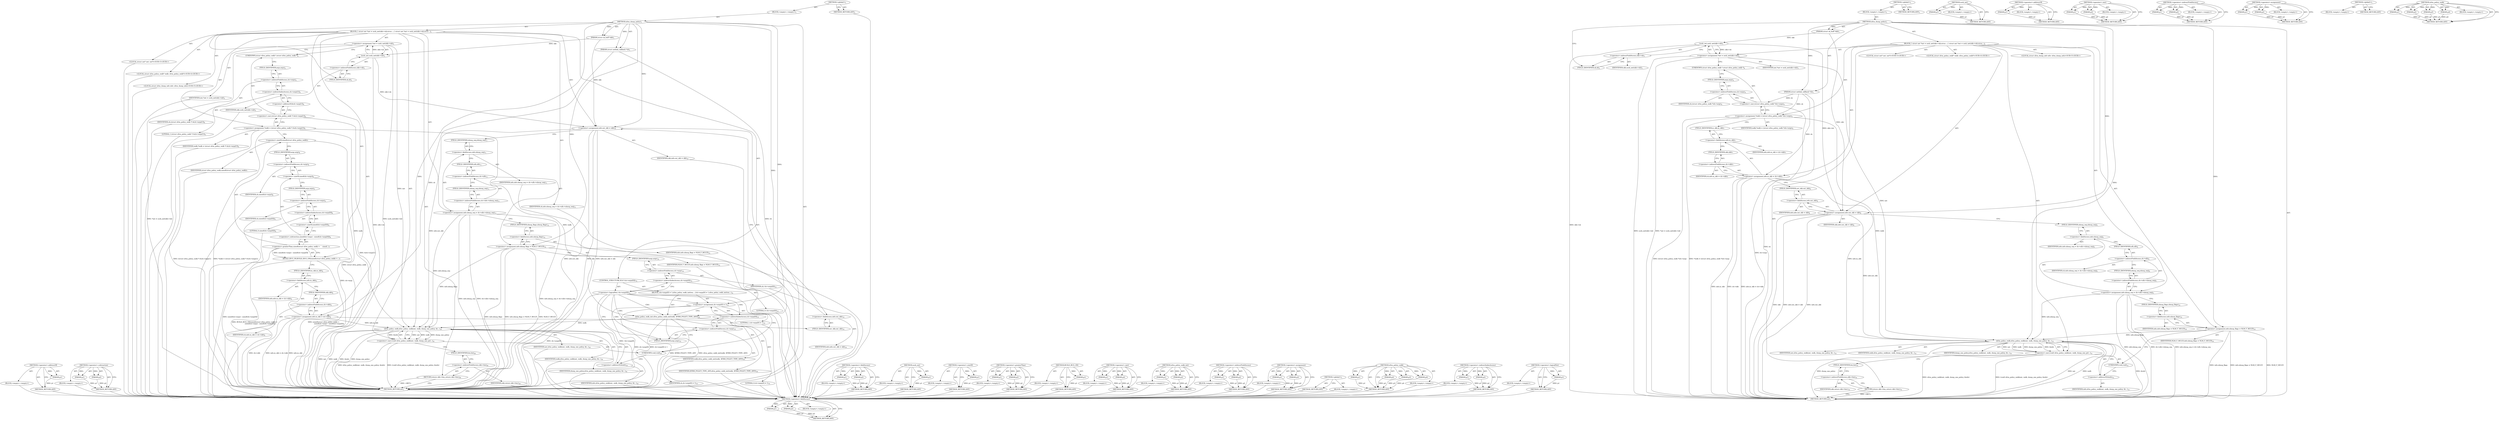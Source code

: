 digraph "xfrm_policy_walk" {
vulnerable_150 [label=<(METHOD,&lt;operator&gt;.addressOf)>];
vulnerable_151 [label=<(PARAM,p1)>];
vulnerable_152 [label=<(BLOCK,&lt;empty&gt;,&lt;empty&gt;)>];
vulnerable_153 [label=<(METHOD_RETURN,ANY)>];
vulnerable_172 [label=<(METHOD,&lt;operator&gt;.subtraction)>];
vulnerable_173 [label=<(PARAM,p1)>];
vulnerable_174 [label=<(PARAM,p2)>];
vulnerable_175 [label=<(BLOCK,&lt;empty&gt;,&lt;empty&gt;)>];
vulnerable_176 [label=<(METHOD_RETURN,ANY)>];
vulnerable_6 [label=<(METHOD,&lt;global&gt;)<SUB>1</SUB>>];
vulnerable_7 [label=<(BLOCK,&lt;empty&gt;,&lt;empty&gt;)<SUB>1</SUB>>];
vulnerable_8 [label=<(METHOD,xfrm_dump_policy)<SUB>1</SUB>>];
vulnerable_9 [label=<(PARAM,struct sk_buff *skb)<SUB>1</SUB>>];
vulnerable_10 [label=<(PARAM,struct netlink_callback *cb)<SUB>1</SUB>>];
vulnerable_11 [label=<(BLOCK,{
 	struct net *net = sock_net(skb-&gt;sk);
	struc...,{
 	struct net *net = sock_net(skb-&gt;sk);
	struc...)<SUB>2</SUB>>];
vulnerable_12 [label="<(LOCAL,struct net* net: net*)<SUB>3</SUB>>"];
vulnerable_13 [label=<(&lt;operator&gt;.assignment,*net = sock_net(skb-&gt;sk))<SUB>3</SUB>>];
vulnerable_14 [label=<(IDENTIFIER,net,*net = sock_net(skb-&gt;sk))<SUB>3</SUB>>];
vulnerable_15 [label=<(sock_net,sock_net(skb-&gt;sk))<SUB>3</SUB>>];
vulnerable_16 [label=<(&lt;operator&gt;.indirectFieldAccess,skb-&gt;sk)<SUB>3</SUB>>];
vulnerable_17 [label=<(IDENTIFIER,skb,sock_net(skb-&gt;sk))<SUB>3</SUB>>];
vulnerable_18 [label=<(FIELD_IDENTIFIER,sk,sk)<SUB>3</SUB>>];
vulnerable_19 [label="<(LOCAL,struct xfrm_policy_walk* walk: xfrm_policy_walk*)<SUB>4</SUB>>"];
vulnerable_20 [label=<(&lt;operator&gt;.assignment,*walk = (struct xfrm_policy_walk *) &amp;cb-&gt;args[1])<SUB>4</SUB>>];
vulnerable_21 [label=<(IDENTIFIER,walk,*walk = (struct xfrm_policy_walk *) &amp;cb-&gt;args[1])<SUB>4</SUB>>];
vulnerable_22 [label=<(&lt;operator&gt;.cast,(struct xfrm_policy_walk *) &amp;cb-&gt;args[1])<SUB>4</SUB>>];
vulnerable_23 [label=<(UNKNOWN,struct xfrm_policy_walk *,struct xfrm_policy_walk *)<SUB>4</SUB>>];
vulnerable_24 [label=<(&lt;operator&gt;.addressOf,&amp;cb-&gt;args[1])<SUB>4</SUB>>];
vulnerable_25 [label=<(&lt;operator&gt;.indirectIndexAccess,cb-&gt;args[1])<SUB>4</SUB>>];
vulnerable_26 [label=<(&lt;operator&gt;.indirectFieldAccess,cb-&gt;args)<SUB>4</SUB>>];
vulnerable_27 [label=<(IDENTIFIER,cb,(struct xfrm_policy_walk *) &amp;cb-&gt;args[1])<SUB>4</SUB>>];
vulnerable_28 [label=<(FIELD_IDENTIFIER,args,args)<SUB>4</SUB>>];
vulnerable_29 [label=<(LITERAL,1,(struct xfrm_policy_walk *) &amp;cb-&gt;args[1])<SUB>4</SUB>>];
vulnerable_30 [label="<(LOCAL,struct xfrm_dump_info info: xfrm_dump_info)<SUB>5</SUB>>"];
vulnerable_31 [label=<(BUILD_BUG_ON,BUILD_BUG_ON(sizeof(struct xfrm_policy_walk) &gt;
...)<SUB>7</SUB>>];
vulnerable_32 [label=<(&lt;operator&gt;.greaterThan,sizeof(struct xfrm_policy_walk) &gt;
		     sizeof...)<SUB>7</SUB>>];
vulnerable_33 [label=<(&lt;operator&gt;.sizeOf,sizeof(struct xfrm_policy_walk))<SUB>7</SUB>>];
vulnerable_34 [label=<(IDENTIFIER,struct xfrm_policy_walk,sizeof(struct xfrm_policy_walk))<SUB>7</SUB>>];
vulnerable_35 [label=<(&lt;operator&gt;.subtraction,sizeof(cb-&gt;args) - sizeof(cb-&gt;args[0]))<SUB>8</SUB>>];
vulnerable_36 [label=<(&lt;operator&gt;.sizeOf,sizeof(cb-&gt;args))<SUB>8</SUB>>];
vulnerable_37 [label=<(&lt;operator&gt;.indirectFieldAccess,cb-&gt;args)<SUB>8</SUB>>];
vulnerable_38 [label=<(IDENTIFIER,cb,sizeof(cb-&gt;args))<SUB>8</SUB>>];
vulnerable_39 [label=<(FIELD_IDENTIFIER,args,args)<SUB>8</SUB>>];
vulnerable_40 [label=<(&lt;operator&gt;.sizeOf,sizeof(cb-&gt;args[0]))<SUB>8</SUB>>];
vulnerable_41 [label=<(&lt;operator&gt;.indirectIndexAccess,cb-&gt;args[0])<SUB>8</SUB>>];
vulnerable_42 [label=<(&lt;operator&gt;.indirectFieldAccess,cb-&gt;args)<SUB>8</SUB>>];
vulnerable_43 [label=<(IDENTIFIER,cb,sizeof(cb-&gt;args[0]))<SUB>8</SUB>>];
vulnerable_44 [label=<(FIELD_IDENTIFIER,args,args)<SUB>8</SUB>>];
vulnerable_45 [label=<(LITERAL,0,sizeof(cb-&gt;args[0]))<SUB>8</SUB>>];
vulnerable_46 [label=<(&lt;operator&gt;.assignment,info.in_skb = cb-&gt;skb)<SUB>9</SUB>>];
vulnerable_47 [label=<(&lt;operator&gt;.fieldAccess,info.in_skb)<SUB>9</SUB>>];
vulnerable_48 [label=<(IDENTIFIER,info,info.in_skb = cb-&gt;skb)<SUB>9</SUB>>];
vulnerable_49 [label=<(FIELD_IDENTIFIER,in_skb,in_skb)<SUB>9</SUB>>];
vulnerable_50 [label=<(&lt;operator&gt;.indirectFieldAccess,cb-&gt;skb)<SUB>9</SUB>>];
vulnerable_51 [label=<(IDENTIFIER,cb,info.in_skb = cb-&gt;skb)<SUB>9</SUB>>];
vulnerable_52 [label=<(FIELD_IDENTIFIER,skb,skb)<SUB>9</SUB>>];
vulnerable_53 [label=<(&lt;operator&gt;.assignment,info.out_skb = skb)<SUB>10</SUB>>];
vulnerable_54 [label=<(&lt;operator&gt;.fieldAccess,info.out_skb)<SUB>10</SUB>>];
vulnerable_55 [label=<(IDENTIFIER,info,info.out_skb = skb)<SUB>10</SUB>>];
vulnerable_56 [label=<(FIELD_IDENTIFIER,out_skb,out_skb)<SUB>10</SUB>>];
vulnerable_57 [label=<(IDENTIFIER,skb,info.out_skb = skb)<SUB>10</SUB>>];
vulnerable_58 [label=<(&lt;operator&gt;.assignment,info.nlmsg_seq = cb-&gt;nlh-&gt;nlmsg_seq)<SUB>11</SUB>>];
vulnerable_59 [label=<(&lt;operator&gt;.fieldAccess,info.nlmsg_seq)<SUB>11</SUB>>];
vulnerable_60 [label=<(IDENTIFIER,info,info.nlmsg_seq = cb-&gt;nlh-&gt;nlmsg_seq)<SUB>11</SUB>>];
vulnerable_61 [label=<(FIELD_IDENTIFIER,nlmsg_seq,nlmsg_seq)<SUB>11</SUB>>];
vulnerable_62 [label=<(&lt;operator&gt;.indirectFieldAccess,cb-&gt;nlh-&gt;nlmsg_seq)<SUB>11</SUB>>];
vulnerable_63 [label=<(&lt;operator&gt;.indirectFieldAccess,cb-&gt;nlh)<SUB>11</SUB>>];
vulnerable_64 [label=<(IDENTIFIER,cb,info.nlmsg_seq = cb-&gt;nlh-&gt;nlmsg_seq)<SUB>11</SUB>>];
vulnerable_65 [label=<(FIELD_IDENTIFIER,nlh,nlh)<SUB>11</SUB>>];
vulnerable_66 [label=<(FIELD_IDENTIFIER,nlmsg_seq,nlmsg_seq)<SUB>11</SUB>>];
vulnerable_67 [label=<(&lt;operator&gt;.assignment,info.nlmsg_flags = NLM_F_MULTI)<SUB>12</SUB>>];
vulnerable_68 [label=<(&lt;operator&gt;.fieldAccess,info.nlmsg_flags)<SUB>12</SUB>>];
vulnerable_69 [label=<(IDENTIFIER,info,info.nlmsg_flags = NLM_F_MULTI)<SUB>12</SUB>>];
vulnerable_70 [label=<(FIELD_IDENTIFIER,nlmsg_flags,nlmsg_flags)<SUB>12</SUB>>];
vulnerable_71 [label=<(IDENTIFIER,NLM_F_MULTI,info.nlmsg_flags = NLM_F_MULTI)<SUB>12</SUB>>];
vulnerable_72 [label=<(CONTROL_STRUCTURE,IF,if (!cb-&gt;args[0]))<SUB>14</SUB>>];
vulnerable_73 [label=<(&lt;operator&gt;.logicalNot,!cb-&gt;args[0])<SUB>14</SUB>>];
vulnerable_74 [label=<(&lt;operator&gt;.indirectIndexAccess,cb-&gt;args[0])<SUB>14</SUB>>];
vulnerable_75 [label=<(&lt;operator&gt;.indirectFieldAccess,cb-&gt;args)<SUB>14</SUB>>];
vulnerable_76 [label=<(IDENTIFIER,cb,!cb-&gt;args[0])<SUB>14</SUB>>];
vulnerable_77 [label=<(FIELD_IDENTIFIER,args,args)<SUB>14</SUB>>];
vulnerable_78 [label=<(LITERAL,0,!cb-&gt;args[0])<SUB>14</SUB>>];
vulnerable_79 [label=<(BLOCK,{
		cb-&gt;args[0] = 1;
		xfrm_policy_walk_init(wa...,{
		cb-&gt;args[0] = 1;
		xfrm_policy_walk_init(wa...)<SUB>14</SUB>>];
vulnerable_80 [label=<(&lt;operator&gt;.assignment,cb-&gt;args[0] = 1)<SUB>15</SUB>>];
vulnerable_81 [label=<(&lt;operator&gt;.indirectIndexAccess,cb-&gt;args[0])<SUB>15</SUB>>];
vulnerable_82 [label=<(&lt;operator&gt;.indirectFieldAccess,cb-&gt;args)<SUB>15</SUB>>];
vulnerable_83 [label=<(IDENTIFIER,cb,cb-&gt;args[0] = 1)<SUB>15</SUB>>];
vulnerable_84 [label=<(FIELD_IDENTIFIER,args,args)<SUB>15</SUB>>];
vulnerable_85 [label=<(LITERAL,0,cb-&gt;args[0] = 1)<SUB>15</SUB>>];
vulnerable_86 [label=<(LITERAL,1,cb-&gt;args[0] = 1)<SUB>15</SUB>>];
vulnerable_87 [label=<(xfrm_policy_walk_init,xfrm_policy_walk_init(walk, XFRM_POLICY_TYPE_ANY))<SUB>16</SUB>>];
vulnerable_88 [label=<(IDENTIFIER,walk,xfrm_policy_walk_init(walk, XFRM_POLICY_TYPE_ANY))<SUB>16</SUB>>];
vulnerable_89 [label=<(IDENTIFIER,XFRM_POLICY_TYPE_ANY,xfrm_policy_walk_init(walk, XFRM_POLICY_TYPE_ANY))<SUB>16</SUB>>];
vulnerable_90 [label=<(&lt;operator&gt;.cast,(void) xfrm_policy_walk(net, walk, dump_one_pol...)<SUB>18</SUB>>];
vulnerable_91 [label=<(UNKNOWN,void,void)<SUB>18</SUB>>];
vulnerable_92 [label=<(xfrm_policy_walk,xfrm_policy_walk(net, walk, dump_one_policy, &amp;i...)<SUB>18</SUB>>];
vulnerable_93 [label=<(IDENTIFIER,net,xfrm_policy_walk(net, walk, dump_one_policy, &amp;i...)<SUB>18</SUB>>];
vulnerable_94 [label=<(IDENTIFIER,walk,xfrm_policy_walk(net, walk, dump_one_policy, &amp;i...)<SUB>18</SUB>>];
vulnerable_95 [label=<(IDENTIFIER,dump_one_policy,xfrm_policy_walk(net, walk, dump_one_policy, &amp;i...)<SUB>18</SUB>>];
vulnerable_96 [label=<(&lt;operator&gt;.addressOf,&amp;info)<SUB>18</SUB>>];
vulnerable_97 [label=<(IDENTIFIER,info,xfrm_policy_walk(net, walk, dump_one_policy, &amp;i...)<SUB>18</SUB>>];
vulnerable_98 [label=<(RETURN,return skb-&gt;len;,return skb-&gt;len;)<SUB>20</SUB>>];
vulnerable_99 [label=<(&lt;operator&gt;.indirectFieldAccess,skb-&gt;len)<SUB>20</SUB>>];
vulnerable_100 [label=<(IDENTIFIER,skb,return skb-&gt;len;)<SUB>20</SUB>>];
vulnerable_101 [label=<(FIELD_IDENTIFIER,len,len)<SUB>20</SUB>>];
vulnerable_102 [label=<(METHOD_RETURN,int)<SUB>1</SUB>>];
vulnerable_104 [label=<(METHOD_RETURN,ANY)<SUB>1</SUB>>];
vulnerable_177 [label=<(METHOD,&lt;operator&gt;.fieldAccess)>];
vulnerable_178 [label=<(PARAM,p1)>];
vulnerable_179 [label=<(PARAM,p2)>];
vulnerable_180 [label=<(BLOCK,&lt;empty&gt;,&lt;empty&gt;)>];
vulnerable_181 [label=<(METHOD_RETURN,ANY)>];
vulnerable_136 [label=<(METHOD,sock_net)>];
vulnerable_137 [label=<(PARAM,p1)>];
vulnerable_138 [label=<(BLOCK,&lt;empty&gt;,&lt;empty&gt;)>];
vulnerable_139 [label=<(METHOD_RETURN,ANY)>];
vulnerable_168 [label=<(METHOD,&lt;operator&gt;.sizeOf)>];
vulnerable_169 [label=<(PARAM,p1)>];
vulnerable_170 [label=<(BLOCK,&lt;empty&gt;,&lt;empty&gt;)>];
vulnerable_171 [label=<(METHOD_RETURN,ANY)>];
vulnerable_163 [label=<(METHOD,&lt;operator&gt;.greaterThan)>];
vulnerable_164 [label=<(PARAM,p1)>];
vulnerable_165 [label=<(PARAM,p2)>];
vulnerable_166 [label=<(BLOCK,&lt;empty&gt;,&lt;empty&gt;)>];
vulnerable_167 [label=<(METHOD_RETURN,ANY)>];
vulnerable_159 [label=<(METHOD,BUILD_BUG_ON)>];
vulnerable_160 [label=<(PARAM,p1)>];
vulnerable_161 [label=<(BLOCK,&lt;empty&gt;,&lt;empty&gt;)>];
vulnerable_162 [label=<(METHOD_RETURN,ANY)>];
vulnerable_145 [label=<(METHOD,&lt;operator&gt;.cast)>];
vulnerable_146 [label=<(PARAM,p1)>];
vulnerable_147 [label=<(PARAM,p2)>];
vulnerable_148 [label=<(BLOCK,&lt;empty&gt;,&lt;empty&gt;)>];
vulnerable_149 [label=<(METHOD_RETURN,ANY)>];
vulnerable_186 [label=<(METHOD,xfrm_policy_walk_init)>];
vulnerable_187 [label=<(PARAM,p1)>];
vulnerable_188 [label=<(PARAM,p2)>];
vulnerable_189 [label=<(BLOCK,&lt;empty&gt;,&lt;empty&gt;)>];
vulnerable_190 [label=<(METHOD_RETURN,ANY)>];
vulnerable_140 [label=<(METHOD,&lt;operator&gt;.indirectFieldAccess)>];
vulnerable_141 [label=<(PARAM,p1)>];
vulnerable_142 [label=<(PARAM,p2)>];
vulnerable_143 [label=<(BLOCK,&lt;empty&gt;,&lt;empty&gt;)>];
vulnerable_144 [label=<(METHOD_RETURN,ANY)>];
vulnerable_131 [label=<(METHOD,&lt;operator&gt;.assignment)>];
vulnerable_132 [label=<(PARAM,p1)>];
vulnerable_133 [label=<(PARAM,p2)>];
vulnerable_134 [label=<(BLOCK,&lt;empty&gt;,&lt;empty&gt;)>];
vulnerable_135 [label=<(METHOD_RETURN,ANY)>];
vulnerable_125 [label=<(METHOD,&lt;global&gt;)<SUB>1</SUB>>];
vulnerable_126 [label=<(BLOCK,&lt;empty&gt;,&lt;empty&gt;)>];
vulnerable_127 [label=<(METHOD_RETURN,ANY)>];
vulnerable_191 [label=<(METHOD,xfrm_policy_walk)>];
vulnerable_192 [label=<(PARAM,p1)>];
vulnerable_193 [label=<(PARAM,p2)>];
vulnerable_194 [label=<(PARAM,p3)>];
vulnerable_195 [label=<(PARAM,p4)>];
vulnerable_196 [label=<(BLOCK,&lt;empty&gt;,&lt;empty&gt;)>];
vulnerable_197 [label=<(METHOD_RETURN,ANY)>];
vulnerable_154 [label=<(METHOD,&lt;operator&gt;.indirectIndexAccess)>];
vulnerable_155 [label=<(PARAM,p1)>];
vulnerable_156 [label=<(PARAM,p2)>];
vulnerable_157 [label=<(BLOCK,&lt;empty&gt;,&lt;empty&gt;)>];
vulnerable_158 [label=<(METHOD_RETURN,ANY)>];
vulnerable_182 [label=<(METHOD,&lt;operator&gt;.logicalNot)>];
vulnerable_183 [label=<(PARAM,p1)>];
vulnerable_184 [label=<(BLOCK,&lt;empty&gt;,&lt;empty&gt;)>];
vulnerable_185 [label=<(METHOD_RETURN,ANY)>];
fixed_112 [label=<(METHOD,&lt;operator&gt;.fieldAccess)>];
fixed_113 [label=<(PARAM,p1)>];
fixed_114 [label=<(PARAM,p2)>];
fixed_115 [label=<(BLOCK,&lt;empty&gt;,&lt;empty&gt;)>];
fixed_116 [label=<(METHOD_RETURN,ANY)>];
fixed_6 [label=<(METHOD,&lt;global&gt;)<SUB>1</SUB>>];
fixed_7 [label=<(BLOCK,&lt;empty&gt;,&lt;empty&gt;)<SUB>1</SUB>>];
fixed_8 [label=<(METHOD,xfrm_dump_policy)<SUB>1</SUB>>];
fixed_9 [label=<(PARAM,struct sk_buff *skb)<SUB>1</SUB>>];
fixed_10 [label=<(PARAM,struct netlink_callback *cb)<SUB>1</SUB>>];
fixed_11 [label=<(BLOCK,{
 	struct net *net = sock_net(skb-&gt;sk);
	struc...,{
 	struct net *net = sock_net(skb-&gt;sk);
	struc...)<SUB>2</SUB>>];
fixed_12 [label="<(LOCAL,struct net* net: net*)<SUB>3</SUB>>"];
fixed_13 [label=<(&lt;operator&gt;.assignment,*net = sock_net(skb-&gt;sk))<SUB>3</SUB>>];
fixed_14 [label=<(IDENTIFIER,net,*net = sock_net(skb-&gt;sk))<SUB>3</SUB>>];
fixed_15 [label=<(sock_net,sock_net(skb-&gt;sk))<SUB>3</SUB>>];
fixed_16 [label=<(&lt;operator&gt;.indirectFieldAccess,skb-&gt;sk)<SUB>3</SUB>>];
fixed_17 [label=<(IDENTIFIER,skb,sock_net(skb-&gt;sk))<SUB>3</SUB>>];
fixed_18 [label=<(FIELD_IDENTIFIER,sk,sk)<SUB>3</SUB>>];
fixed_19 [label="<(LOCAL,struct xfrm_policy_walk* walk: xfrm_policy_walk*)<SUB>4</SUB>>"];
fixed_20 [label=<(&lt;operator&gt;.assignment,*walk = (struct xfrm_policy_walk *)cb-&gt;args)<SUB>4</SUB>>];
fixed_21 [label=<(IDENTIFIER,walk,*walk = (struct xfrm_policy_walk *)cb-&gt;args)<SUB>4</SUB>>];
fixed_22 [label=<(&lt;operator&gt;.cast,(struct xfrm_policy_walk *)cb-&gt;args)<SUB>4</SUB>>];
fixed_23 [label=<(UNKNOWN,struct xfrm_policy_walk *,struct xfrm_policy_walk *)<SUB>4</SUB>>];
fixed_24 [label=<(&lt;operator&gt;.indirectFieldAccess,cb-&gt;args)<SUB>4</SUB>>];
fixed_25 [label=<(IDENTIFIER,cb,(struct xfrm_policy_walk *)cb-&gt;args)<SUB>4</SUB>>];
fixed_26 [label=<(FIELD_IDENTIFIER,args,args)<SUB>4</SUB>>];
fixed_27 [label="<(LOCAL,struct xfrm_dump_info info: xfrm_dump_info)<SUB>5</SUB>>"];
fixed_28 [label=<(&lt;operator&gt;.assignment,info.in_skb = cb-&gt;skb)<SUB>7</SUB>>];
fixed_29 [label=<(&lt;operator&gt;.fieldAccess,info.in_skb)<SUB>7</SUB>>];
fixed_30 [label=<(IDENTIFIER,info,info.in_skb = cb-&gt;skb)<SUB>7</SUB>>];
fixed_31 [label=<(FIELD_IDENTIFIER,in_skb,in_skb)<SUB>7</SUB>>];
fixed_32 [label=<(&lt;operator&gt;.indirectFieldAccess,cb-&gt;skb)<SUB>7</SUB>>];
fixed_33 [label=<(IDENTIFIER,cb,info.in_skb = cb-&gt;skb)<SUB>7</SUB>>];
fixed_34 [label=<(FIELD_IDENTIFIER,skb,skb)<SUB>7</SUB>>];
fixed_35 [label=<(&lt;operator&gt;.assignment,info.out_skb = skb)<SUB>8</SUB>>];
fixed_36 [label=<(&lt;operator&gt;.fieldAccess,info.out_skb)<SUB>8</SUB>>];
fixed_37 [label=<(IDENTIFIER,info,info.out_skb = skb)<SUB>8</SUB>>];
fixed_38 [label=<(FIELD_IDENTIFIER,out_skb,out_skb)<SUB>8</SUB>>];
fixed_39 [label=<(IDENTIFIER,skb,info.out_skb = skb)<SUB>8</SUB>>];
fixed_40 [label=<(&lt;operator&gt;.assignment,info.nlmsg_seq = cb-&gt;nlh-&gt;nlmsg_seq)<SUB>9</SUB>>];
fixed_41 [label=<(&lt;operator&gt;.fieldAccess,info.nlmsg_seq)<SUB>9</SUB>>];
fixed_42 [label=<(IDENTIFIER,info,info.nlmsg_seq = cb-&gt;nlh-&gt;nlmsg_seq)<SUB>9</SUB>>];
fixed_43 [label=<(FIELD_IDENTIFIER,nlmsg_seq,nlmsg_seq)<SUB>9</SUB>>];
fixed_44 [label=<(&lt;operator&gt;.indirectFieldAccess,cb-&gt;nlh-&gt;nlmsg_seq)<SUB>9</SUB>>];
fixed_45 [label=<(&lt;operator&gt;.indirectFieldAccess,cb-&gt;nlh)<SUB>9</SUB>>];
fixed_46 [label=<(IDENTIFIER,cb,info.nlmsg_seq = cb-&gt;nlh-&gt;nlmsg_seq)<SUB>9</SUB>>];
fixed_47 [label=<(FIELD_IDENTIFIER,nlh,nlh)<SUB>9</SUB>>];
fixed_48 [label=<(FIELD_IDENTIFIER,nlmsg_seq,nlmsg_seq)<SUB>9</SUB>>];
fixed_49 [label=<(&lt;operator&gt;.assignment,info.nlmsg_flags = NLM_F_MULTI)<SUB>10</SUB>>];
fixed_50 [label=<(&lt;operator&gt;.fieldAccess,info.nlmsg_flags)<SUB>10</SUB>>];
fixed_51 [label=<(IDENTIFIER,info,info.nlmsg_flags = NLM_F_MULTI)<SUB>10</SUB>>];
fixed_52 [label=<(FIELD_IDENTIFIER,nlmsg_flags,nlmsg_flags)<SUB>10</SUB>>];
fixed_53 [label=<(IDENTIFIER,NLM_F_MULTI,info.nlmsg_flags = NLM_F_MULTI)<SUB>10</SUB>>];
fixed_54 [label=<(&lt;operator&gt;.cast,(void) xfrm_policy_walk(net, walk, dump_one_pol...)<SUB>12</SUB>>];
fixed_55 [label=<(UNKNOWN,void,void)<SUB>12</SUB>>];
fixed_56 [label=<(xfrm_policy_walk,xfrm_policy_walk(net, walk, dump_one_policy, &amp;i...)<SUB>12</SUB>>];
fixed_57 [label=<(IDENTIFIER,net,xfrm_policy_walk(net, walk, dump_one_policy, &amp;i...)<SUB>12</SUB>>];
fixed_58 [label=<(IDENTIFIER,walk,xfrm_policy_walk(net, walk, dump_one_policy, &amp;i...)<SUB>12</SUB>>];
fixed_59 [label=<(IDENTIFIER,dump_one_policy,xfrm_policy_walk(net, walk, dump_one_policy, &amp;i...)<SUB>12</SUB>>];
fixed_60 [label=<(&lt;operator&gt;.addressOf,&amp;info)<SUB>12</SUB>>];
fixed_61 [label=<(IDENTIFIER,info,xfrm_policy_walk(net, walk, dump_one_policy, &amp;i...)<SUB>12</SUB>>];
fixed_62 [label=<(RETURN,return skb-&gt;len;,return skb-&gt;len;)<SUB>14</SUB>>];
fixed_63 [label=<(&lt;operator&gt;.indirectFieldAccess,skb-&gt;len)<SUB>14</SUB>>];
fixed_64 [label=<(IDENTIFIER,skb,return skb-&gt;len;)<SUB>14</SUB>>];
fixed_65 [label=<(FIELD_IDENTIFIER,len,len)<SUB>14</SUB>>];
fixed_66 [label=<(METHOD_RETURN,int)<SUB>1</SUB>>];
fixed_68 [label=<(METHOD_RETURN,ANY)<SUB>1</SUB>>];
fixed_98 [label=<(METHOD,sock_net)>];
fixed_99 [label=<(PARAM,p1)>];
fixed_100 [label=<(BLOCK,&lt;empty&gt;,&lt;empty&gt;)>];
fixed_101 [label=<(METHOD_RETURN,ANY)>];
fixed_124 [label=<(METHOD,&lt;operator&gt;.addressOf)>];
fixed_125 [label=<(PARAM,p1)>];
fixed_126 [label=<(BLOCK,&lt;empty&gt;,&lt;empty&gt;)>];
fixed_127 [label=<(METHOD_RETURN,ANY)>];
fixed_107 [label=<(METHOD,&lt;operator&gt;.cast)>];
fixed_108 [label=<(PARAM,p1)>];
fixed_109 [label=<(PARAM,p2)>];
fixed_110 [label=<(BLOCK,&lt;empty&gt;,&lt;empty&gt;)>];
fixed_111 [label=<(METHOD_RETURN,ANY)>];
fixed_102 [label=<(METHOD,&lt;operator&gt;.indirectFieldAccess)>];
fixed_103 [label=<(PARAM,p1)>];
fixed_104 [label=<(PARAM,p2)>];
fixed_105 [label=<(BLOCK,&lt;empty&gt;,&lt;empty&gt;)>];
fixed_106 [label=<(METHOD_RETURN,ANY)>];
fixed_93 [label=<(METHOD,&lt;operator&gt;.assignment)>];
fixed_94 [label=<(PARAM,p1)>];
fixed_95 [label=<(PARAM,p2)>];
fixed_96 [label=<(BLOCK,&lt;empty&gt;,&lt;empty&gt;)>];
fixed_97 [label=<(METHOD_RETURN,ANY)>];
fixed_87 [label=<(METHOD,&lt;global&gt;)<SUB>1</SUB>>];
fixed_88 [label=<(BLOCK,&lt;empty&gt;,&lt;empty&gt;)>];
fixed_89 [label=<(METHOD_RETURN,ANY)>];
fixed_117 [label=<(METHOD,xfrm_policy_walk)>];
fixed_118 [label=<(PARAM,p1)>];
fixed_119 [label=<(PARAM,p2)>];
fixed_120 [label=<(PARAM,p3)>];
fixed_121 [label=<(PARAM,p4)>];
fixed_122 [label=<(BLOCK,&lt;empty&gt;,&lt;empty&gt;)>];
fixed_123 [label=<(METHOD_RETURN,ANY)>];
vulnerable_150 -> vulnerable_151  [key=0, label="AST: "];
vulnerable_150 -> vulnerable_151  [key=1, label="DDG: "];
vulnerable_150 -> vulnerable_152  [key=0, label="AST: "];
vulnerable_150 -> vulnerable_153  [key=0, label="AST: "];
vulnerable_150 -> vulnerable_153  [key=1, label="CFG: "];
vulnerable_151 -> vulnerable_153  [key=0, label="DDG: p1"];
vulnerable_152 -> fixed_112  [key=0];
vulnerable_153 -> fixed_112  [key=0];
vulnerable_172 -> vulnerable_173  [key=0, label="AST: "];
vulnerable_172 -> vulnerable_173  [key=1, label="DDG: "];
vulnerable_172 -> vulnerable_175  [key=0, label="AST: "];
vulnerable_172 -> vulnerable_174  [key=0, label="AST: "];
vulnerable_172 -> vulnerable_174  [key=1, label="DDG: "];
vulnerable_172 -> vulnerable_176  [key=0, label="AST: "];
vulnerable_172 -> vulnerable_176  [key=1, label="CFG: "];
vulnerable_173 -> vulnerable_176  [key=0, label="DDG: p1"];
vulnerable_174 -> vulnerable_176  [key=0, label="DDG: p2"];
vulnerable_175 -> fixed_112  [key=0];
vulnerable_176 -> fixed_112  [key=0];
vulnerable_6 -> vulnerable_7  [key=0, label="AST: "];
vulnerable_6 -> vulnerable_104  [key=0, label="AST: "];
vulnerable_6 -> vulnerable_104  [key=1, label="CFG: "];
vulnerable_7 -> vulnerable_8  [key=0, label="AST: "];
vulnerable_8 -> vulnerable_9  [key=0, label="AST: "];
vulnerable_8 -> vulnerable_9  [key=1, label="DDG: "];
vulnerable_8 -> vulnerable_10  [key=0, label="AST: "];
vulnerable_8 -> vulnerable_10  [key=1, label="DDG: "];
vulnerable_8 -> vulnerable_11  [key=0, label="AST: "];
vulnerable_8 -> vulnerable_102  [key=0, label="AST: "];
vulnerable_8 -> vulnerable_18  [key=0, label="CFG: "];
vulnerable_8 -> vulnerable_53  [key=0, label="DDG: "];
vulnerable_8 -> vulnerable_67  [key=0, label="DDG: "];
vulnerable_8 -> vulnerable_80  [key=0, label="DDG: "];
vulnerable_8 -> vulnerable_92  [key=0, label="DDG: "];
vulnerable_8 -> vulnerable_87  [key=0, label="DDG: "];
vulnerable_9 -> vulnerable_53  [key=0, label="DDG: skb"];
vulnerable_9 -> vulnerable_15  [key=0, label="DDG: skb"];
vulnerable_10 -> vulnerable_102  [key=0, label="DDG: cb"];
vulnerable_10 -> vulnerable_46  [key=0, label="DDG: cb"];
vulnerable_11 -> vulnerable_12  [key=0, label="AST: "];
vulnerable_11 -> vulnerable_13  [key=0, label="AST: "];
vulnerable_11 -> vulnerable_19  [key=0, label="AST: "];
vulnerable_11 -> vulnerable_20  [key=0, label="AST: "];
vulnerable_11 -> vulnerable_30  [key=0, label="AST: "];
vulnerable_11 -> vulnerable_31  [key=0, label="AST: "];
vulnerable_11 -> vulnerable_46  [key=0, label="AST: "];
vulnerable_11 -> vulnerable_53  [key=0, label="AST: "];
vulnerable_11 -> vulnerable_58  [key=0, label="AST: "];
vulnerable_11 -> vulnerable_67  [key=0, label="AST: "];
vulnerable_11 -> vulnerable_72  [key=0, label="AST: "];
vulnerable_11 -> vulnerable_90  [key=0, label="AST: "];
vulnerable_11 -> vulnerable_98  [key=0, label="AST: "];
vulnerable_12 -> fixed_112  [key=0];
vulnerable_13 -> vulnerable_14  [key=0, label="AST: "];
vulnerable_13 -> vulnerable_15  [key=0, label="AST: "];
vulnerable_13 -> vulnerable_23  [key=0, label="CFG: "];
vulnerable_13 -> vulnerable_102  [key=0, label="DDG: sock_net(skb-&gt;sk)"];
vulnerable_13 -> vulnerable_102  [key=1, label="DDG: *net = sock_net(skb-&gt;sk)"];
vulnerable_13 -> vulnerable_92  [key=0, label="DDG: net"];
vulnerable_14 -> fixed_112  [key=0];
vulnerable_15 -> vulnerable_16  [key=0, label="AST: "];
vulnerable_15 -> vulnerable_13  [key=0, label="CFG: "];
vulnerable_15 -> vulnerable_13  [key=1, label="DDG: skb-&gt;sk"];
vulnerable_15 -> vulnerable_102  [key=0, label="DDG: skb-&gt;sk"];
vulnerable_15 -> vulnerable_53  [key=0, label="DDG: skb-&gt;sk"];
vulnerable_16 -> vulnerable_17  [key=0, label="AST: "];
vulnerable_16 -> vulnerable_18  [key=0, label="AST: "];
vulnerable_16 -> vulnerable_15  [key=0, label="CFG: "];
vulnerable_17 -> fixed_112  [key=0];
vulnerable_18 -> vulnerable_16  [key=0, label="CFG: "];
vulnerable_19 -> fixed_112  [key=0];
vulnerable_20 -> vulnerable_21  [key=0, label="AST: "];
vulnerable_20 -> vulnerable_22  [key=0, label="AST: "];
vulnerable_20 -> vulnerable_33  [key=0, label="CFG: "];
vulnerable_20 -> vulnerable_102  [key=0, label="DDG: (struct xfrm_policy_walk *) &amp;cb-&gt;args[1]"];
vulnerable_20 -> vulnerable_102  [key=1, label="DDG: *walk = (struct xfrm_policy_walk *) &amp;cb-&gt;args[1]"];
vulnerable_20 -> vulnerable_92  [key=0, label="DDG: walk"];
vulnerable_20 -> vulnerable_87  [key=0, label="DDG: walk"];
vulnerable_21 -> fixed_112  [key=0];
vulnerable_22 -> vulnerable_23  [key=0, label="AST: "];
vulnerable_22 -> vulnerable_24  [key=0, label="AST: "];
vulnerable_22 -> vulnerable_20  [key=0, label="CFG: "];
vulnerable_22 -> vulnerable_102  [key=0, label="DDG: &amp;cb-&gt;args[1]"];
vulnerable_23 -> vulnerable_28  [key=0, label="CFG: "];
vulnerable_24 -> vulnerable_25  [key=0, label="AST: "];
vulnerable_24 -> vulnerable_22  [key=0, label="CFG: "];
vulnerable_25 -> vulnerable_26  [key=0, label="AST: "];
vulnerable_25 -> vulnerable_29  [key=0, label="AST: "];
vulnerable_25 -> vulnerable_24  [key=0, label="CFG: "];
vulnerable_26 -> vulnerable_27  [key=0, label="AST: "];
vulnerable_26 -> vulnerable_28  [key=0, label="AST: "];
vulnerable_26 -> vulnerable_25  [key=0, label="CFG: "];
vulnerable_27 -> fixed_112  [key=0];
vulnerable_28 -> vulnerable_26  [key=0, label="CFG: "];
vulnerable_29 -> fixed_112  [key=0];
vulnerable_30 -> fixed_112  [key=0];
vulnerable_31 -> vulnerable_32  [key=0, label="AST: "];
vulnerable_31 -> vulnerable_49  [key=0, label="CFG: "];
vulnerable_31 -> vulnerable_102  [key=0, label="DDG: sizeof(struct xfrm_policy_walk) &gt;
		     sizeof(cb-&gt;args) - sizeof(cb-&gt;args[0])"];
vulnerable_31 -> vulnerable_102  [key=1, label="DDG: BUILD_BUG_ON(sizeof(struct xfrm_policy_walk) &gt;
		     sizeof(cb-&gt;args) - sizeof(cb-&gt;args[0]))"];
vulnerable_32 -> vulnerable_33  [key=0, label="AST: "];
vulnerable_32 -> vulnerable_35  [key=0, label="AST: "];
vulnerable_32 -> vulnerable_31  [key=0, label="CFG: "];
vulnerable_32 -> vulnerable_31  [key=1, label="DDG: sizeof(cb-&gt;args) - sizeof(cb-&gt;args[0])"];
vulnerable_32 -> vulnerable_102  [key=0, label="DDG: sizeof(cb-&gt;args) - sizeof(cb-&gt;args[0])"];
vulnerable_33 -> vulnerable_34  [key=0, label="AST: "];
vulnerable_33 -> vulnerable_39  [key=0, label="CFG: "];
vulnerable_33 -> vulnerable_102  [key=0, label="DDG: struct xfrm_policy_walk"];
vulnerable_34 -> fixed_112  [key=0];
vulnerable_35 -> vulnerable_36  [key=0, label="AST: "];
vulnerable_35 -> vulnerable_40  [key=0, label="AST: "];
vulnerable_35 -> vulnerable_32  [key=0, label="CFG: "];
vulnerable_36 -> vulnerable_37  [key=0, label="AST: "];
vulnerable_36 -> vulnerable_44  [key=0, label="CFG: "];
vulnerable_36 -> vulnerable_102  [key=0, label="DDG: cb-&gt;args"];
vulnerable_37 -> vulnerable_38  [key=0, label="AST: "];
vulnerable_37 -> vulnerable_39  [key=0, label="AST: "];
vulnerable_37 -> vulnerable_36  [key=0, label="CFG: "];
vulnerable_38 -> fixed_112  [key=0];
vulnerable_39 -> vulnerable_37  [key=0, label="CFG: "];
vulnerable_40 -> vulnerable_41  [key=0, label="AST: "];
vulnerable_40 -> vulnerable_35  [key=0, label="CFG: "];
vulnerable_41 -> vulnerable_42  [key=0, label="AST: "];
vulnerable_41 -> vulnerable_45  [key=0, label="AST: "];
vulnerable_41 -> vulnerable_40  [key=0, label="CFG: "];
vulnerable_42 -> vulnerable_43  [key=0, label="AST: "];
vulnerable_42 -> vulnerable_44  [key=0, label="AST: "];
vulnerable_42 -> vulnerable_41  [key=0, label="CFG: "];
vulnerable_43 -> fixed_112  [key=0];
vulnerable_44 -> vulnerable_42  [key=0, label="CFG: "];
vulnerable_45 -> fixed_112  [key=0];
vulnerable_46 -> vulnerable_47  [key=0, label="AST: "];
vulnerable_46 -> vulnerable_50  [key=0, label="AST: "];
vulnerable_46 -> vulnerable_56  [key=0, label="CFG: "];
vulnerable_46 -> vulnerable_102  [key=0, label="DDG: info.in_skb"];
vulnerable_46 -> vulnerable_102  [key=1, label="DDG: cb-&gt;skb"];
vulnerable_46 -> vulnerable_102  [key=2, label="DDG: info.in_skb = cb-&gt;skb"];
vulnerable_46 -> vulnerable_92  [key=0, label="DDG: info.in_skb"];
vulnerable_47 -> vulnerable_48  [key=0, label="AST: "];
vulnerable_47 -> vulnerable_49  [key=0, label="AST: "];
vulnerable_47 -> vulnerable_52  [key=0, label="CFG: "];
vulnerable_48 -> fixed_112  [key=0];
vulnerable_49 -> vulnerable_47  [key=0, label="CFG: "];
vulnerable_50 -> vulnerable_51  [key=0, label="AST: "];
vulnerable_50 -> vulnerable_52  [key=0, label="AST: "];
vulnerable_50 -> vulnerable_46  [key=0, label="CFG: "];
vulnerable_51 -> fixed_112  [key=0];
vulnerable_52 -> vulnerable_50  [key=0, label="CFG: "];
vulnerable_53 -> vulnerable_54  [key=0, label="AST: "];
vulnerable_53 -> vulnerable_57  [key=0, label="AST: "];
vulnerable_53 -> vulnerable_61  [key=0, label="CFG: "];
vulnerable_53 -> vulnerable_102  [key=0, label="DDG: info.out_skb"];
vulnerable_53 -> vulnerable_102  [key=1, label="DDG: skb"];
vulnerable_53 -> vulnerable_102  [key=2, label="DDG: info.out_skb = skb"];
vulnerable_53 -> vulnerable_92  [key=0, label="DDG: info.out_skb"];
vulnerable_54 -> vulnerable_55  [key=0, label="AST: "];
vulnerable_54 -> vulnerable_56  [key=0, label="AST: "];
vulnerable_54 -> vulnerable_53  [key=0, label="CFG: "];
vulnerable_55 -> fixed_112  [key=0];
vulnerable_56 -> vulnerable_54  [key=0, label="CFG: "];
vulnerable_57 -> fixed_112  [key=0];
vulnerable_58 -> vulnerable_59  [key=0, label="AST: "];
vulnerable_58 -> vulnerable_62  [key=0, label="AST: "];
vulnerable_58 -> vulnerable_70  [key=0, label="CFG: "];
vulnerable_58 -> vulnerable_102  [key=0, label="DDG: info.nlmsg_seq"];
vulnerable_58 -> vulnerable_102  [key=1, label="DDG: cb-&gt;nlh-&gt;nlmsg_seq"];
vulnerable_58 -> vulnerable_102  [key=2, label="DDG: info.nlmsg_seq = cb-&gt;nlh-&gt;nlmsg_seq"];
vulnerable_58 -> vulnerable_92  [key=0, label="DDG: info.nlmsg_seq"];
vulnerable_59 -> vulnerable_60  [key=0, label="AST: "];
vulnerable_59 -> vulnerable_61  [key=0, label="AST: "];
vulnerable_59 -> vulnerable_65  [key=0, label="CFG: "];
vulnerable_60 -> fixed_112  [key=0];
vulnerable_61 -> vulnerable_59  [key=0, label="CFG: "];
vulnerable_62 -> vulnerable_63  [key=0, label="AST: "];
vulnerable_62 -> vulnerable_66  [key=0, label="AST: "];
vulnerable_62 -> vulnerable_58  [key=0, label="CFG: "];
vulnerable_63 -> vulnerable_64  [key=0, label="AST: "];
vulnerable_63 -> vulnerable_65  [key=0, label="AST: "];
vulnerable_63 -> vulnerable_66  [key=0, label="CFG: "];
vulnerable_64 -> fixed_112  [key=0];
vulnerable_65 -> vulnerable_63  [key=0, label="CFG: "];
vulnerable_66 -> vulnerable_62  [key=0, label="CFG: "];
vulnerable_67 -> vulnerable_68  [key=0, label="AST: "];
vulnerable_67 -> vulnerable_71  [key=0, label="AST: "];
vulnerable_67 -> vulnerable_77  [key=0, label="CFG: "];
vulnerable_67 -> vulnerable_102  [key=0, label="DDG: info.nlmsg_flags"];
vulnerable_67 -> vulnerable_102  [key=1, label="DDG: info.nlmsg_flags = NLM_F_MULTI"];
vulnerable_67 -> vulnerable_102  [key=2, label="DDG: NLM_F_MULTI"];
vulnerable_67 -> vulnerable_92  [key=0, label="DDG: info.nlmsg_flags"];
vulnerable_68 -> vulnerable_69  [key=0, label="AST: "];
vulnerable_68 -> vulnerable_70  [key=0, label="AST: "];
vulnerable_68 -> vulnerable_67  [key=0, label="CFG: "];
vulnerable_69 -> fixed_112  [key=0];
vulnerable_70 -> vulnerable_68  [key=0, label="CFG: "];
vulnerable_71 -> fixed_112  [key=0];
vulnerable_72 -> vulnerable_73  [key=0, label="AST: "];
vulnerable_72 -> vulnerable_79  [key=0, label="AST: "];
vulnerable_73 -> vulnerable_74  [key=0, label="AST: "];
vulnerable_73 -> vulnerable_91  [key=0, label="CFG: "];
vulnerable_73 -> vulnerable_84  [key=0, label="CFG: "];
vulnerable_73 -> vulnerable_84  [key=1, label="CDG: "];
vulnerable_73 -> vulnerable_102  [key=0, label="DDG: cb-&gt;args[0]"];
vulnerable_73 -> vulnerable_102  [key=1, label="DDG: !cb-&gt;args[0]"];
vulnerable_73 -> vulnerable_80  [key=0, label="CDG: "];
vulnerable_73 -> vulnerable_87  [key=0, label="CDG: "];
vulnerable_73 -> vulnerable_82  [key=0, label="CDG: "];
vulnerable_73 -> vulnerable_81  [key=0, label="CDG: "];
vulnerable_74 -> vulnerable_75  [key=0, label="AST: "];
vulnerable_74 -> vulnerable_78  [key=0, label="AST: "];
vulnerable_74 -> vulnerable_73  [key=0, label="CFG: "];
vulnerable_75 -> vulnerable_76  [key=0, label="AST: "];
vulnerable_75 -> vulnerable_77  [key=0, label="AST: "];
vulnerable_75 -> vulnerable_74  [key=0, label="CFG: "];
vulnerable_76 -> fixed_112  [key=0];
vulnerable_77 -> vulnerable_75  [key=0, label="CFG: "];
vulnerable_78 -> fixed_112  [key=0];
vulnerable_79 -> vulnerable_80  [key=0, label="AST: "];
vulnerable_79 -> vulnerable_87  [key=0, label="AST: "];
vulnerable_80 -> vulnerable_81  [key=0, label="AST: "];
vulnerable_80 -> vulnerable_86  [key=0, label="AST: "];
vulnerable_80 -> vulnerable_87  [key=0, label="CFG: "];
vulnerable_80 -> vulnerable_102  [key=0, label="DDG: cb-&gt;args[0]"];
vulnerable_80 -> vulnerable_102  [key=1, label="DDG: cb-&gt;args[0] = 1"];
vulnerable_81 -> vulnerable_82  [key=0, label="AST: "];
vulnerable_81 -> vulnerable_85  [key=0, label="AST: "];
vulnerable_81 -> vulnerable_80  [key=0, label="CFG: "];
vulnerable_82 -> vulnerable_83  [key=0, label="AST: "];
vulnerable_82 -> vulnerable_84  [key=0, label="AST: "];
vulnerable_82 -> vulnerable_81  [key=0, label="CFG: "];
vulnerable_83 -> fixed_112  [key=0];
vulnerable_84 -> vulnerable_82  [key=0, label="CFG: "];
vulnerable_85 -> fixed_112  [key=0];
vulnerable_86 -> fixed_112  [key=0];
vulnerable_87 -> vulnerable_88  [key=0, label="AST: "];
vulnerable_87 -> vulnerable_89  [key=0, label="AST: "];
vulnerable_87 -> vulnerable_91  [key=0, label="CFG: "];
vulnerable_87 -> vulnerable_102  [key=0, label="DDG: xfrm_policy_walk_init(walk, XFRM_POLICY_TYPE_ANY)"];
vulnerable_87 -> vulnerable_102  [key=1, label="DDG: XFRM_POLICY_TYPE_ANY"];
vulnerable_87 -> vulnerable_92  [key=0, label="DDG: walk"];
vulnerable_88 -> fixed_112  [key=0];
vulnerable_89 -> fixed_112  [key=0];
vulnerable_90 -> vulnerable_91  [key=0, label="AST: "];
vulnerable_90 -> vulnerable_92  [key=0, label="AST: "];
vulnerable_90 -> vulnerable_101  [key=0, label="CFG: "];
vulnerable_90 -> vulnerable_102  [key=0, label="DDG: xfrm_policy_walk(net, walk, dump_one_policy, &amp;info)"];
vulnerable_90 -> vulnerable_102  [key=1, label="DDG: (void) xfrm_policy_walk(net, walk, dump_one_policy, &amp;info)"];
vulnerable_91 -> vulnerable_96  [key=0, label="CFG: "];
vulnerable_92 -> vulnerable_93  [key=0, label="AST: "];
vulnerable_92 -> vulnerable_94  [key=0, label="AST: "];
vulnerable_92 -> vulnerable_95  [key=0, label="AST: "];
vulnerable_92 -> vulnerable_96  [key=0, label="AST: "];
vulnerable_92 -> vulnerable_90  [key=0, label="CFG: "];
vulnerable_92 -> vulnerable_90  [key=1, label="DDG: net"];
vulnerable_92 -> vulnerable_90  [key=2, label="DDG: walk"];
vulnerable_92 -> vulnerable_90  [key=3, label="DDG: dump_one_policy"];
vulnerable_92 -> vulnerable_90  [key=4, label="DDG: &amp;info"];
vulnerable_92 -> vulnerable_102  [key=0, label="DDG: net"];
vulnerable_92 -> vulnerable_102  [key=1, label="DDG: walk"];
vulnerable_92 -> vulnerable_102  [key=2, label="DDG: &amp;info"];
vulnerable_92 -> vulnerable_102  [key=3, label="DDG: dump_one_policy"];
vulnerable_93 -> fixed_112  [key=0];
vulnerable_94 -> fixed_112  [key=0];
vulnerable_95 -> fixed_112  [key=0];
vulnerable_96 -> vulnerable_97  [key=0, label="AST: "];
vulnerable_96 -> vulnerable_92  [key=0, label="CFG: "];
vulnerable_97 -> fixed_112  [key=0];
vulnerable_98 -> vulnerable_99  [key=0, label="AST: "];
vulnerable_98 -> vulnerable_102  [key=0, label="CFG: "];
vulnerable_98 -> vulnerable_102  [key=1, label="DDG: &lt;RET&gt;"];
vulnerable_99 -> vulnerable_100  [key=0, label="AST: "];
vulnerable_99 -> vulnerable_101  [key=0, label="AST: "];
vulnerable_99 -> vulnerable_98  [key=0, label="CFG: "];
vulnerable_100 -> fixed_112  [key=0];
vulnerable_101 -> vulnerable_99  [key=0, label="CFG: "];
vulnerable_102 -> fixed_112  [key=0];
vulnerable_104 -> fixed_112  [key=0];
vulnerable_177 -> vulnerable_178  [key=0, label="AST: "];
vulnerable_177 -> vulnerable_178  [key=1, label="DDG: "];
vulnerable_177 -> vulnerable_180  [key=0, label="AST: "];
vulnerable_177 -> vulnerable_179  [key=0, label="AST: "];
vulnerable_177 -> vulnerable_179  [key=1, label="DDG: "];
vulnerable_177 -> vulnerable_181  [key=0, label="AST: "];
vulnerable_177 -> vulnerable_181  [key=1, label="CFG: "];
vulnerable_178 -> vulnerable_181  [key=0, label="DDG: p1"];
vulnerable_179 -> vulnerable_181  [key=0, label="DDG: p2"];
vulnerable_180 -> fixed_112  [key=0];
vulnerable_181 -> fixed_112  [key=0];
vulnerable_136 -> vulnerable_137  [key=0, label="AST: "];
vulnerable_136 -> vulnerable_137  [key=1, label="DDG: "];
vulnerable_136 -> vulnerable_138  [key=0, label="AST: "];
vulnerable_136 -> vulnerable_139  [key=0, label="AST: "];
vulnerable_136 -> vulnerable_139  [key=1, label="CFG: "];
vulnerable_137 -> vulnerable_139  [key=0, label="DDG: p1"];
vulnerable_138 -> fixed_112  [key=0];
vulnerable_139 -> fixed_112  [key=0];
vulnerable_168 -> vulnerable_169  [key=0, label="AST: "];
vulnerable_168 -> vulnerable_169  [key=1, label="DDG: "];
vulnerable_168 -> vulnerable_170  [key=0, label="AST: "];
vulnerable_168 -> vulnerable_171  [key=0, label="AST: "];
vulnerable_168 -> vulnerable_171  [key=1, label="CFG: "];
vulnerable_169 -> vulnerable_171  [key=0, label="DDG: p1"];
vulnerable_170 -> fixed_112  [key=0];
vulnerable_171 -> fixed_112  [key=0];
vulnerable_163 -> vulnerable_164  [key=0, label="AST: "];
vulnerable_163 -> vulnerable_164  [key=1, label="DDG: "];
vulnerable_163 -> vulnerable_166  [key=0, label="AST: "];
vulnerable_163 -> vulnerable_165  [key=0, label="AST: "];
vulnerable_163 -> vulnerable_165  [key=1, label="DDG: "];
vulnerable_163 -> vulnerable_167  [key=0, label="AST: "];
vulnerable_163 -> vulnerable_167  [key=1, label="CFG: "];
vulnerable_164 -> vulnerable_167  [key=0, label="DDG: p1"];
vulnerable_165 -> vulnerable_167  [key=0, label="DDG: p2"];
vulnerable_166 -> fixed_112  [key=0];
vulnerable_167 -> fixed_112  [key=0];
vulnerable_159 -> vulnerable_160  [key=0, label="AST: "];
vulnerable_159 -> vulnerable_160  [key=1, label="DDG: "];
vulnerable_159 -> vulnerable_161  [key=0, label="AST: "];
vulnerable_159 -> vulnerable_162  [key=0, label="AST: "];
vulnerable_159 -> vulnerable_162  [key=1, label="CFG: "];
vulnerable_160 -> vulnerable_162  [key=0, label="DDG: p1"];
vulnerable_161 -> fixed_112  [key=0];
vulnerable_162 -> fixed_112  [key=0];
vulnerable_145 -> vulnerable_146  [key=0, label="AST: "];
vulnerable_145 -> vulnerable_146  [key=1, label="DDG: "];
vulnerable_145 -> vulnerable_148  [key=0, label="AST: "];
vulnerable_145 -> vulnerable_147  [key=0, label="AST: "];
vulnerable_145 -> vulnerable_147  [key=1, label="DDG: "];
vulnerable_145 -> vulnerable_149  [key=0, label="AST: "];
vulnerable_145 -> vulnerable_149  [key=1, label="CFG: "];
vulnerable_146 -> vulnerable_149  [key=0, label="DDG: p1"];
vulnerable_147 -> vulnerable_149  [key=0, label="DDG: p2"];
vulnerable_148 -> fixed_112  [key=0];
vulnerable_149 -> fixed_112  [key=0];
vulnerable_186 -> vulnerable_187  [key=0, label="AST: "];
vulnerable_186 -> vulnerable_187  [key=1, label="DDG: "];
vulnerable_186 -> vulnerable_189  [key=0, label="AST: "];
vulnerable_186 -> vulnerable_188  [key=0, label="AST: "];
vulnerable_186 -> vulnerable_188  [key=1, label="DDG: "];
vulnerable_186 -> vulnerable_190  [key=0, label="AST: "];
vulnerable_186 -> vulnerable_190  [key=1, label="CFG: "];
vulnerable_187 -> vulnerable_190  [key=0, label="DDG: p1"];
vulnerable_188 -> vulnerable_190  [key=0, label="DDG: p2"];
vulnerable_189 -> fixed_112  [key=0];
vulnerable_190 -> fixed_112  [key=0];
vulnerable_140 -> vulnerable_141  [key=0, label="AST: "];
vulnerable_140 -> vulnerable_141  [key=1, label="DDG: "];
vulnerable_140 -> vulnerable_143  [key=0, label="AST: "];
vulnerable_140 -> vulnerable_142  [key=0, label="AST: "];
vulnerable_140 -> vulnerable_142  [key=1, label="DDG: "];
vulnerable_140 -> vulnerable_144  [key=0, label="AST: "];
vulnerable_140 -> vulnerable_144  [key=1, label="CFG: "];
vulnerable_141 -> vulnerable_144  [key=0, label="DDG: p1"];
vulnerable_142 -> vulnerable_144  [key=0, label="DDG: p2"];
vulnerable_143 -> fixed_112  [key=0];
vulnerable_144 -> fixed_112  [key=0];
vulnerable_131 -> vulnerable_132  [key=0, label="AST: "];
vulnerable_131 -> vulnerable_132  [key=1, label="DDG: "];
vulnerable_131 -> vulnerable_134  [key=0, label="AST: "];
vulnerable_131 -> vulnerable_133  [key=0, label="AST: "];
vulnerable_131 -> vulnerable_133  [key=1, label="DDG: "];
vulnerable_131 -> vulnerable_135  [key=0, label="AST: "];
vulnerable_131 -> vulnerable_135  [key=1, label="CFG: "];
vulnerable_132 -> vulnerable_135  [key=0, label="DDG: p1"];
vulnerable_133 -> vulnerable_135  [key=0, label="DDG: p2"];
vulnerable_134 -> fixed_112  [key=0];
vulnerable_135 -> fixed_112  [key=0];
vulnerable_125 -> vulnerable_126  [key=0, label="AST: "];
vulnerable_125 -> vulnerable_127  [key=0, label="AST: "];
vulnerable_125 -> vulnerable_127  [key=1, label="CFG: "];
vulnerable_126 -> fixed_112  [key=0];
vulnerable_127 -> fixed_112  [key=0];
vulnerable_191 -> vulnerable_192  [key=0, label="AST: "];
vulnerable_191 -> vulnerable_192  [key=1, label="DDG: "];
vulnerable_191 -> vulnerable_196  [key=0, label="AST: "];
vulnerable_191 -> vulnerable_193  [key=0, label="AST: "];
vulnerable_191 -> vulnerable_193  [key=1, label="DDG: "];
vulnerable_191 -> vulnerable_197  [key=0, label="AST: "];
vulnerable_191 -> vulnerable_197  [key=1, label="CFG: "];
vulnerable_191 -> vulnerable_194  [key=0, label="AST: "];
vulnerable_191 -> vulnerable_194  [key=1, label="DDG: "];
vulnerable_191 -> vulnerable_195  [key=0, label="AST: "];
vulnerable_191 -> vulnerable_195  [key=1, label="DDG: "];
vulnerable_192 -> vulnerable_197  [key=0, label="DDG: p1"];
vulnerable_193 -> vulnerable_197  [key=0, label="DDG: p2"];
vulnerable_194 -> vulnerable_197  [key=0, label="DDG: p3"];
vulnerable_195 -> vulnerable_197  [key=0, label="DDG: p4"];
vulnerable_196 -> fixed_112  [key=0];
vulnerable_197 -> fixed_112  [key=0];
vulnerable_154 -> vulnerable_155  [key=0, label="AST: "];
vulnerable_154 -> vulnerable_155  [key=1, label="DDG: "];
vulnerable_154 -> vulnerable_157  [key=0, label="AST: "];
vulnerable_154 -> vulnerable_156  [key=0, label="AST: "];
vulnerable_154 -> vulnerable_156  [key=1, label="DDG: "];
vulnerable_154 -> vulnerable_158  [key=0, label="AST: "];
vulnerable_154 -> vulnerable_158  [key=1, label="CFG: "];
vulnerable_155 -> vulnerable_158  [key=0, label="DDG: p1"];
vulnerable_156 -> vulnerable_158  [key=0, label="DDG: p2"];
vulnerable_157 -> fixed_112  [key=0];
vulnerable_158 -> fixed_112  [key=0];
vulnerable_182 -> vulnerable_183  [key=0, label="AST: "];
vulnerable_182 -> vulnerable_183  [key=1, label="DDG: "];
vulnerable_182 -> vulnerable_184  [key=0, label="AST: "];
vulnerable_182 -> vulnerable_185  [key=0, label="AST: "];
vulnerable_182 -> vulnerable_185  [key=1, label="CFG: "];
vulnerable_183 -> vulnerable_185  [key=0, label="DDG: p1"];
vulnerable_184 -> fixed_112  [key=0];
vulnerable_185 -> fixed_112  [key=0];
fixed_112 -> fixed_113  [key=0, label="AST: "];
fixed_112 -> fixed_113  [key=1, label="DDG: "];
fixed_112 -> fixed_115  [key=0, label="AST: "];
fixed_112 -> fixed_114  [key=0, label="AST: "];
fixed_112 -> fixed_114  [key=1, label="DDG: "];
fixed_112 -> fixed_116  [key=0, label="AST: "];
fixed_112 -> fixed_116  [key=1, label="CFG: "];
fixed_113 -> fixed_116  [key=0, label="DDG: p1"];
fixed_114 -> fixed_116  [key=0, label="DDG: p2"];
fixed_6 -> fixed_7  [key=0, label="AST: "];
fixed_6 -> fixed_68  [key=0, label="AST: "];
fixed_6 -> fixed_68  [key=1, label="CFG: "];
fixed_7 -> fixed_8  [key=0, label="AST: "];
fixed_8 -> fixed_9  [key=0, label="AST: "];
fixed_8 -> fixed_9  [key=1, label="DDG: "];
fixed_8 -> fixed_10  [key=0, label="AST: "];
fixed_8 -> fixed_10  [key=1, label="DDG: "];
fixed_8 -> fixed_11  [key=0, label="AST: "];
fixed_8 -> fixed_66  [key=0, label="AST: "];
fixed_8 -> fixed_18  [key=0, label="CFG: "];
fixed_8 -> fixed_35  [key=0, label="DDG: "];
fixed_8 -> fixed_49  [key=0, label="DDG: "];
fixed_8 -> fixed_56  [key=0, label="DDG: "];
fixed_9 -> fixed_35  [key=0, label="DDG: skb"];
fixed_9 -> fixed_15  [key=0, label="DDG: skb"];
fixed_10 -> fixed_66  [key=0, label="DDG: cb"];
fixed_10 -> fixed_20  [key=0, label="DDG: cb"];
fixed_10 -> fixed_28  [key=0, label="DDG: cb"];
fixed_10 -> fixed_22  [key=0, label="DDG: cb"];
fixed_11 -> fixed_12  [key=0, label="AST: "];
fixed_11 -> fixed_13  [key=0, label="AST: "];
fixed_11 -> fixed_19  [key=0, label="AST: "];
fixed_11 -> fixed_20  [key=0, label="AST: "];
fixed_11 -> fixed_27  [key=0, label="AST: "];
fixed_11 -> fixed_28  [key=0, label="AST: "];
fixed_11 -> fixed_35  [key=0, label="AST: "];
fixed_11 -> fixed_40  [key=0, label="AST: "];
fixed_11 -> fixed_49  [key=0, label="AST: "];
fixed_11 -> fixed_54  [key=0, label="AST: "];
fixed_11 -> fixed_62  [key=0, label="AST: "];
fixed_13 -> fixed_14  [key=0, label="AST: "];
fixed_13 -> fixed_15  [key=0, label="AST: "];
fixed_13 -> fixed_23  [key=0, label="CFG: "];
fixed_13 -> fixed_66  [key=0, label="DDG: sock_net(skb-&gt;sk)"];
fixed_13 -> fixed_66  [key=1, label="DDG: *net = sock_net(skb-&gt;sk)"];
fixed_13 -> fixed_56  [key=0, label="DDG: net"];
fixed_15 -> fixed_16  [key=0, label="AST: "];
fixed_15 -> fixed_13  [key=0, label="CFG: "];
fixed_15 -> fixed_13  [key=1, label="DDG: skb-&gt;sk"];
fixed_15 -> fixed_66  [key=0, label="DDG: skb-&gt;sk"];
fixed_15 -> fixed_35  [key=0, label="DDG: skb-&gt;sk"];
fixed_16 -> fixed_17  [key=0, label="AST: "];
fixed_16 -> fixed_18  [key=0, label="AST: "];
fixed_16 -> fixed_15  [key=0, label="CFG: "];
fixed_18 -> fixed_16  [key=0, label="CFG: "];
fixed_20 -> fixed_21  [key=0, label="AST: "];
fixed_20 -> fixed_22  [key=0, label="AST: "];
fixed_20 -> fixed_31  [key=0, label="CFG: "];
fixed_20 -> fixed_66  [key=0, label="DDG: (struct xfrm_policy_walk *)cb-&gt;args"];
fixed_20 -> fixed_66  [key=1, label="DDG: *walk = (struct xfrm_policy_walk *)cb-&gt;args"];
fixed_20 -> fixed_56  [key=0, label="DDG: walk"];
fixed_22 -> fixed_23  [key=0, label="AST: "];
fixed_22 -> fixed_24  [key=0, label="AST: "];
fixed_22 -> fixed_20  [key=0, label="CFG: "];
fixed_22 -> fixed_66  [key=0, label="DDG: cb-&gt;args"];
fixed_23 -> fixed_26  [key=0, label="CFG: "];
fixed_24 -> fixed_25  [key=0, label="AST: "];
fixed_24 -> fixed_26  [key=0, label="AST: "];
fixed_24 -> fixed_22  [key=0, label="CFG: "];
fixed_26 -> fixed_24  [key=0, label="CFG: "];
fixed_28 -> fixed_29  [key=0, label="AST: "];
fixed_28 -> fixed_32  [key=0, label="AST: "];
fixed_28 -> fixed_38  [key=0, label="CFG: "];
fixed_28 -> fixed_66  [key=0, label="DDG: info.in_skb"];
fixed_28 -> fixed_66  [key=1, label="DDG: cb-&gt;skb"];
fixed_28 -> fixed_66  [key=2, label="DDG: info.in_skb = cb-&gt;skb"];
fixed_28 -> fixed_56  [key=0, label="DDG: info.in_skb"];
fixed_29 -> fixed_30  [key=0, label="AST: "];
fixed_29 -> fixed_31  [key=0, label="AST: "];
fixed_29 -> fixed_34  [key=0, label="CFG: "];
fixed_31 -> fixed_29  [key=0, label="CFG: "];
fixed_32 -> fixed_33  [key=0, label="AST: "];
fixed_32 -> fixed_34  [key=0, label="AST: "];
fixed_32 -> fixed_28  [key=0, label="CFG: "];
fixed_34 -> fixed_32  [key=0, label="CFG: "];
fixed_35 -> fixed_36  [key=0, label="AST: "];
fixed_35 -> fixed_39  [key=0, label="AST: "];
fixed_35 -> fixed_43  [key=0, label="CFG: "];
fixed_35 -> fixed_66  [key=0, label="DDG: info.out_skb"];
fixed_35 -> fixed_66  [key=1, label="DDG: skb"];
fixed_35 -> fixed_66  [key=2, label="DDG: info.out_skb = skb"];
fixed_35 -> fixed_56  [key=0, label="DDG: info.out_skb"];
fixed_36 -> fixed_37  [key=0, label="AST: "];
fixed_36 -> fixed_38  [key=0, label="AST: "];
fixed_36 -> fixed_35  [key=0, label="CFG: "];
fixed_38 -> fixed_36  [key=0, label="CFG: "];
fixed_40 -> fixed_41  [key=0, label="AST: "];
fixed_40 -> fixed_44  [key=0, label="AST: "];
fixed_40 -> fixed_52  [key=0, label="CFG: "];
fixed_40 -> fixed_66  [key=0, label="DDG: info.nlmsg_seq"];
fixed_40 -> fixed_66  [key=1, label="DDG: cb-&gt;nlh-&gt;nlmsg_seq"];
fixed_40 -> fixed_66  [key=2, label="DDG: info.nlmsg_seq = cb-&gt;nlh-&gt;nlmsg_seq"];
fixed_40 -> fixed_56  [key=0, label="DDG: info.nlmsg_seq"];
fixed_41 -> fixed_42  [key=0, label="AST: "];
fixed_41 -> fixed_43  [key=0, label="AST: "];
fixed_41 -> fixed_47  [key=0, label="CFG: "];
fixed_43 -> fixed_41  [key=0, label="CFG: "];
fixed_44 -> fixed_45  [key=0, label="AST: "];
fixed_44 -> fixed_48  [key=0, label="AST: "];
fixed_44 -> fixed_40  [key=0, label="CFG: "];
fixed_45 -> fixed_46  [key=0, label="AST: "];
fixed_45 -> fixed_47  [key=0, label="AST: "];
fixed_45 -> fixed_48  [key=0, label="CFG: "];
fixed_47 -> fixed_45  [key=0, label="CFG: "];
fixed_48 -> fixed_44  [key=0, label="CFG: "];
fixed_49 -> fixed_50  [key=0, label="AST: "];
fixed_49 -> fixed_53  [key=0, label="AST: "];
fixed_49 -> fixed_55  [key=0, label="CFG: "];
fixed_49 -> fixed_66  [key=0, label="DDG: info.nlmsg_flags"];
fixed_49 -> fixed_66  [key=1, label="DDG: info.nlmsg_flags = NLM_F_MULTI"];
fixed_49 -> fixed_66  [key=2, label="DDG: NLM_F_MULTI"];
fixed_49 -> fixed_56  [key=0, label="DDG: info.nlmsg_flags"];
fixed_50 -> fixed_51  [key=0, label="AST: "];
fixed_50 -> fixed_52  [key=0, label="AST: "];
fixed_50 -> fixed_49  [key=0, label="CFG: "];
fixed_52 -> fixed_50  [key=0, label="CFG: "];
fixed_54 -> fixed_55  [key=0, label="AST: "];
fixed_54 -> fixed_56  [key=0, label="AST: "];
fixed_54 -> fixed_65  [key=0, label="CFG: "];
fixed_54 -> fixed_66  [key=0, label="DDG: xfrm_policy_walk(net, walk, dump_one_policy, &amp;info)"];
fixed_54 -> fixed_66  [key=1, label="DDG: (void) xfrm_policy_walk(net, walk, dump_one_policy, &amp;info)"];
fixed_55 -> fixed_60  [key=0, label="CFG: "];
fixed_56 -> fixed_57  [key=0, label="AST: "];
fixed_56 -> fixed_58  [key=0, label="AST: "];
fixed_56 -> fixed_59  [key=0, label="AST: "];
fixed_56 -> fixed_60  [key=0, label="AST: "];
fixed_56 -> fixed_54  [key=0, label="CFG: "];
fixed_56 -> fixed_54  [key=1, label="DDG: net"];
fixed_56 -> fixed_54  [key=2, label="DDG: walk"];
fixed_56 -> fixed_54  [key=3, label="DDG: dump_one_policy"];
fixed_56 -> fixed_54  [key=4, label="DDG: &amp;info"];
fixed_56 -> fixed_66  [key=0, label="DDG: net"];
fixed_56 -> fixed_66  [key=1, label="DDG: walk"];
fixed_56 -> fixed_66  [key=2, label="DDG: &amp;info"];
fixed_56 -> fixed_66  [key=3, label="DDG: dump_one_policy"];
fixed_60 -> fixed_61  [key=0, label="AST: "];
fixed_60 -> fixed_56  [key=0, label="CFG: "];
fixed_62 -> fixed_63  [key=0, label="AST: "];
fixed_62 -> fixed_66  [key=0, label="CFG: "];
fixed_62 -> fixed_66  [key=1, label="DDG: &lt;RET&gt;"];
fixed_63 -> fixed_64  [key=0, label="AST: "];
fixed_63 -> fixed_65  [key=0, label="AST: "];
fixed_63 -> fixed_62  [key=0, label="CFG: "];
fixed_65 -> fixed_63  [key=0, label="CFG: "];
fixed_98 -> fixed_99  [key=0, label="AST: "];
fixed_98 -> fixed_99  [key=1, label="DDG: "];
fixed_98 -> fixed_100  [key=0, label="AST: "];
fixed_98 -> fixed_101  [key=0, label="AST: "];
fixed_98 -> fixed_101  [key=1, label="CFG: "];
fixed_99 -> fixed_101  [key=0, label="DDG: p1"];
fixed_124 -> fixed_125  [key=0, label="AST: "];
fixed_124 -> fixed_125  [key=1, label="DDG: "];
fixed_124 -> fixed_126  [key=0, label="AST: "];
fixed_124 -> fixed_127  [key=0, label="AST: "];
fixed_124 -> fixed_127  [key=1, label="CFG: "];
fixed_125 -> fixed_127  [key=0, label="DDG: p1"];
fixed_107 -> fixed_108  [key=0, label="AST: "];
fixed_107 -> fixed_108  [key=1, label="DDG: "];
fixed_107 -> fixed_110  [key=0, label="AST: "];
fixed_107 -> fixed_109  [key=0, label="AST: "];
fixed_107 -> fixed_109  [key=1, label="DDG: "];
fixed_107 -> fixed_111  [key=0, label="AST: "];
fixed_107 -> fixed_111  [key=1, label="CFG: "];
fixed_108 -> fixed_111  [key=0, label="DDG: p1"];
fixed_109 -> fixed_111  [key=0, label="DDG: p2"];
fixed_102 -> fixed_103  [key=0, label="AST: "];
fixed_102 -> fixed_103  [key=1, label="DDG: "];
fixed_102 -> fixed_105  [key=0, label="AST: "];
fixed_102 -> fixed_104  [key=0, label="AST: "];
fixed_102 -> fixed_104  [key=1, label="DDG: "];
fixed_102 -> fixed_106  [key=0, label="AST: "];
fixed_102 -> fixed_106  [key=1, label="CFG: "];
fixed_103 -> fixed_106  [key=0, label="DDG: p1"];
fixed_104 -> fixed_106  [key=0, label="DDG: p2"];
fixed_93 -> fixed_94  [key=0, label="AST: "];
fixed_93 -> fixed_94  [key=1, label="DDG: "];
fixed_93 -> fixed_96  [key=0, label="AST: "];
fixed_93 -> fixed_95  [key=0, label="AST: "];
fixed_93 -> fixed_95  [key=1, label="DDG: "];
fixed_93 -> fixed_97  [key=0, label="AST: "];
fixed_93 -> fixed_97  [key=1, label="CFG: "];
fixed_94 -> fixed_97  [key=0, label="DDG: p1"];
fixed_95 -> fixed_97  [key=0, label="DDG: p2"];
fixed_87 -> fixed_88  [key=0, label="AST: "];
fixed_87 -> fixed_89  [key=0, label="AST: "];
fixed_87 -> fixed_89  [key=1, label="CFG: "];
fixed_117 -> fixed_118  [key=0, label="AST: "];
fixed_117 -> fixed_118  [key=1, label="DDG: "];
fixed_117 -> fixed_122  [key=0, label="AST: "];
fixed_117 -> fixed_119  [key=0, label="AST: "];
fixed_117 -> fixed_119  [key=1, label="DDG: "];
fixed_117 -> fixed_123  [key=0, label="AST: "];
fixed_117 -> fixed_123  [key=1, label="CFG: "];
fixed_117 -> fixed_120  [key=0, label="AST: "];
fixed_117 -> fixed_120  [key=1, label="DDG: "];
fixed_117 -> fixed_121  [key=0, label="AST: "];
fixed_117 -> fixed_121  [key=1, label="DDG: "];
fixed_118 -> fixed_123  [key=0, label="DDG: p1"];
fixed_119 -> fixed_123  [key=0, label="DDG: p2"];
fixed_120 -> fixed_123  [key=0, label="DDG: p3"];
fixed_121 -> fixed_123  [key=0, label="DDG: p4"];
}

